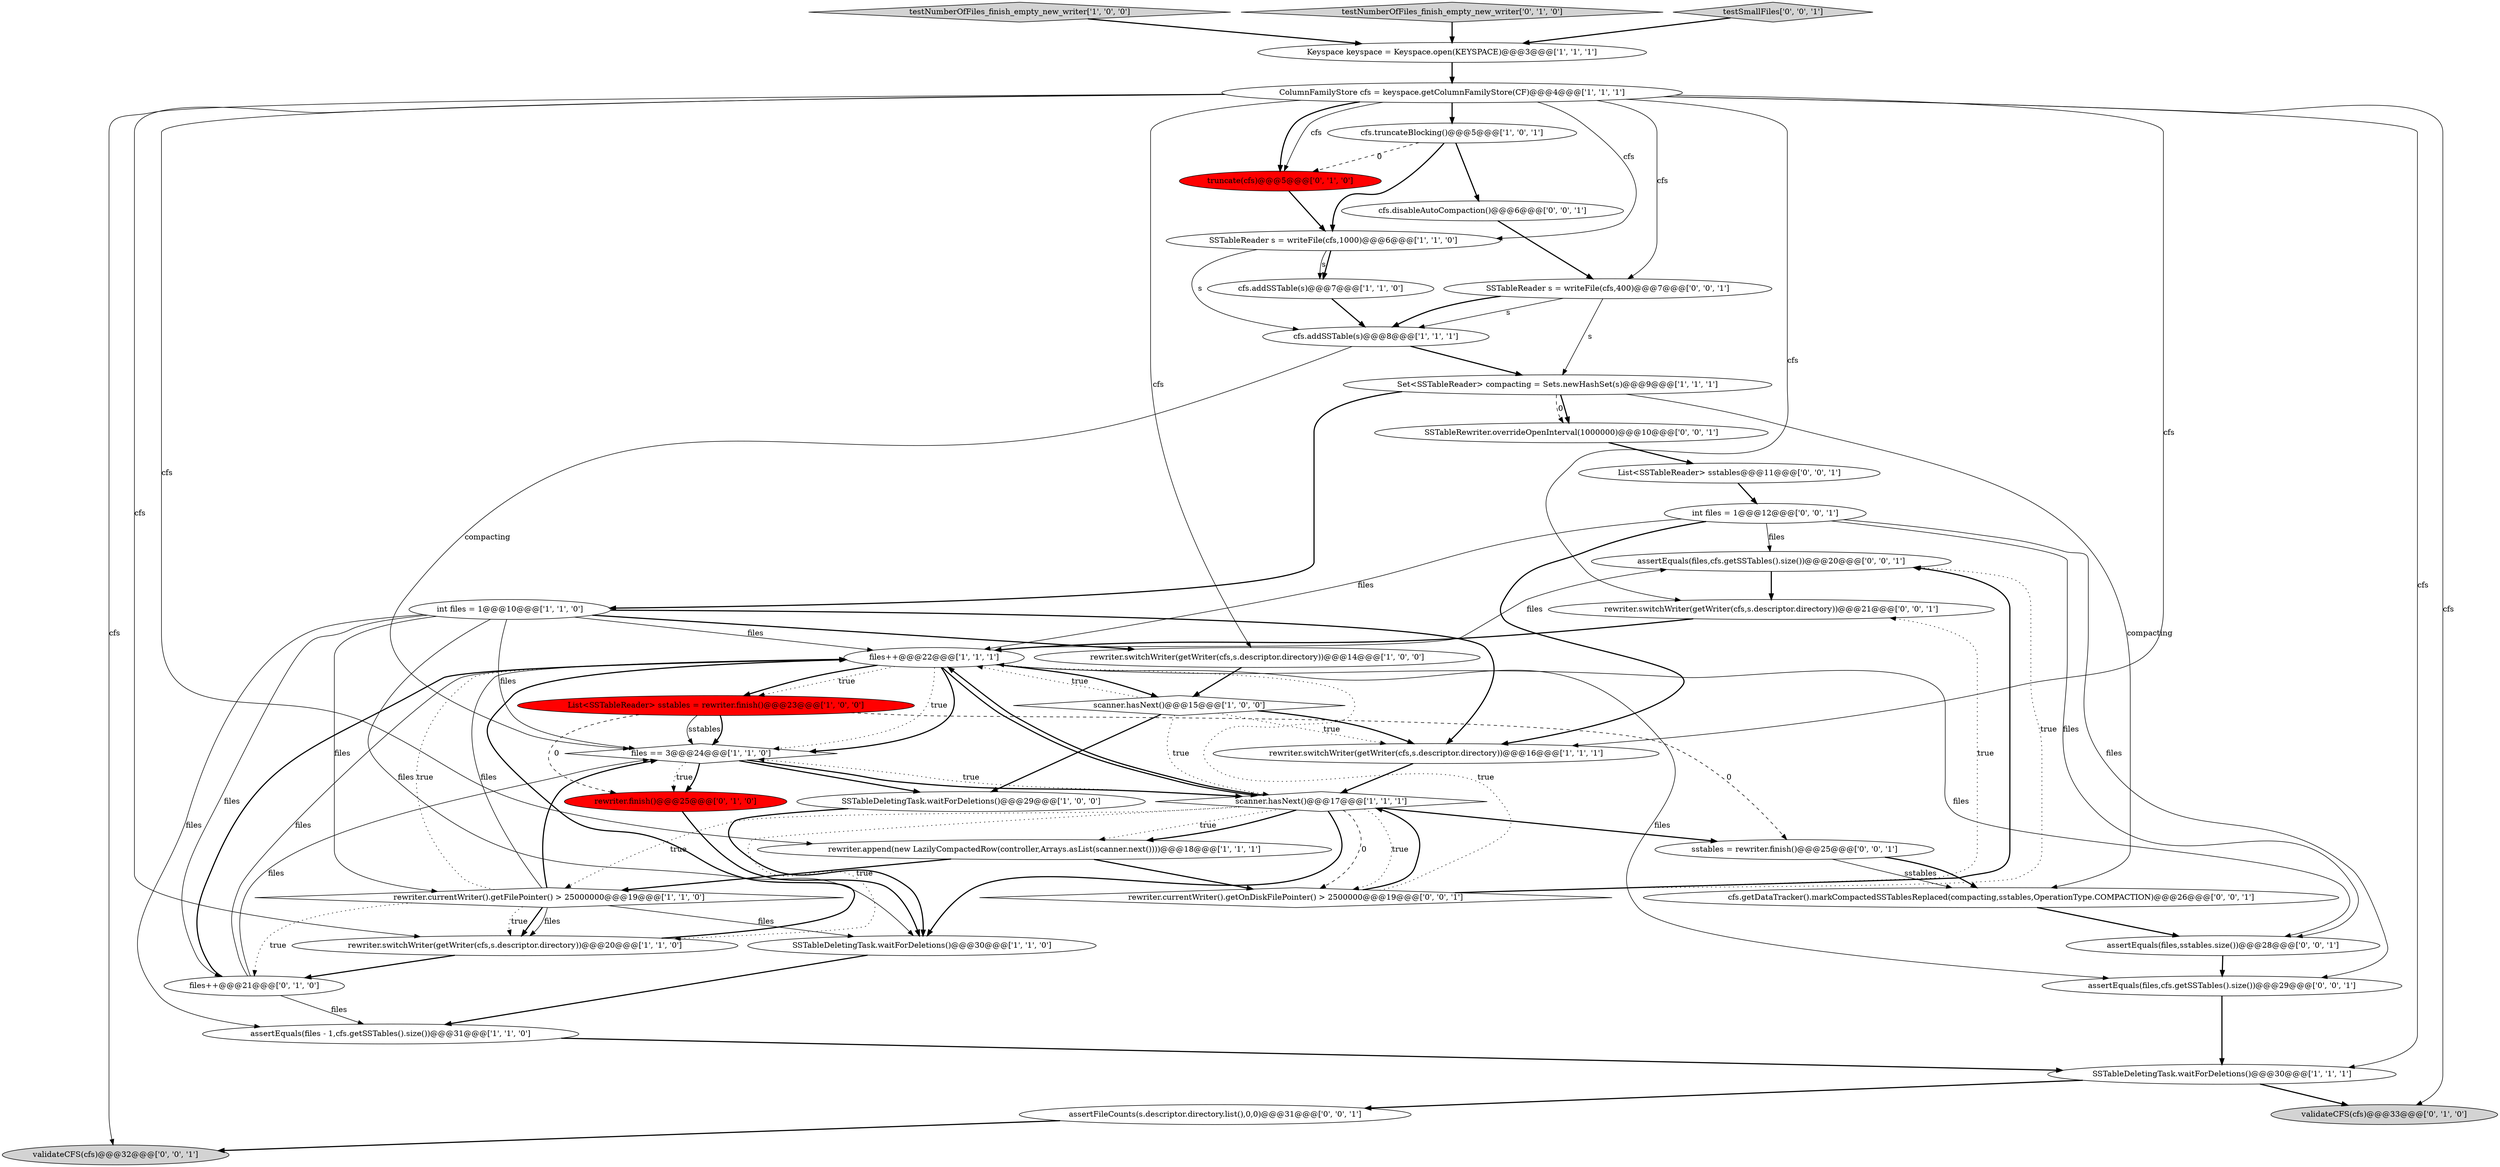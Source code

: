 digraph {
20 [style = filled, label = "Set<SSTableReader> compacting = Sets.newHashSet(s)@@@9@@@['1', '1', '1']", fillcolor = white, shape = ellipse image = "AAA0AAABBB1BBB"];
33 [style = filled, label = "SSTableRewriter.overrideOpenInterval(1000000)@@@10@@@['0', '0', '1']", fillcolor = white, shape = ellipse image = "AAA0AAABBB3BBB"];
15 [style = filled, label = "cfs.addSSTable(s)@@@7@@@['1', '1', '0']", fillcolor = white, shape = ellipse image = "AAA0AAABBB1BBB"];
4 [style = filled, label = "rewriter.currentWriter().getFilePointer() > 25000000@@@19@@@['1', '1', '0']", fillcolor = white, shape = diamond image = "AAA0AAABBB1BBB"];
11 [style = filled, label = "List<SSTableReader> sstables = rewriter.finish()@@@23@@@['1', '0', '0']", fillcolor = red, shape = ellipse image = "AAA1AAABBB1BBB"];
14 [style = filled, label = "rewriter.switchWriter(getWriter(cfs,s.descriptor.directory))@@@14@@@['1', '0', '0']", fillcolor = white, shape = ellipse image = "AAA0AAABBB1BBB"];
9 [style = filled, label = "cfs.addSSTable(s)@@@8@@@['1', '1', '1']", fillcolor = white, shape = ellipse image = "AAA0AAABBB1BBB"];
35 [style = filled, label = "sstables = rewriter.finish()@@@25@@@['0', '0', '1']", fillcolor = white, shape = ellipse image = "AAA0AAABBB3BBB"];
0 [style = filled, label = "scanner.hasNext()@@@15@@@['1', '0', '0']", fillcolor = white, shape = diamond image = "AAA0AAABBB1BBB"];
38 [style = filled, label = "List<SSTableReader> sstables@@@11@@@['0', '0', '1']", fillcolor = white, shape = ellipse image = "AAA0AAABBB3BBB"];
30 [style = filled, label = "cfs.getDataTracker().markCompactedSSTablesReplaced(compacting,sstables,OperationType.COMPACTION)@@@26@@@['0', '0', '1']", fillcolor = white, shape = ellipse image = "AAA0AAABBB3BBB"];
24 [style = filled, label = "files++@@@21@@@['0', '1', '0']", fillcolor = white, shape = ellipse image = "AAA0AAABBB2BBB"];
12 [style = filled, label = "files == 3@@@24@@@['1', '1', '0']", fillcolor = white, shape = diamond image = "AAA0AAABBB1BBB"];
31 [style = filled, label = "assertEquals(files,cfs.getSSTables().size())@@@20@@@['0', '0', '1']", fillcolor = white, shape = ellipse image = "AAA0AAABBB3BBB"];
1 [style = filled, label = "SSTableDeletingTask.waitForDeletions()@@@30@@@['1', '1', '1']", fillcolor = white, shape = ellipse image = "AAA0AAABBB1BBB"];
40 [style = filled, label = "rewriter.currentWriter().getOnDiskFilePointer() > 2500000@@@19@@@['0', '0', '1']", fillcolor = white, shape = diamond image = "AAA0AAABBB3BBB"];
18 [style = filled, label = "rewriter.switchWriter(getWriter(cfs,s.descriptor.directory))@@@20@@@['1', '1', '0']", fillcolor = white, shape = ellipse image = "AAA0AAABBB1BBB"];
2 [style = filled, label = "testNumberOfFiles_finish_empty_new_writer['1', '0', '0']", fillcolor = lightgray, shape = diamond image = "AAA0AAABBB1BBB"];
21 [style = filled, label = "files++@@@22@@@['1', '1', '1']", fillcolor = white, shape = ellipse image = "AAA0AAABBB1BBB"];
36 [style = filled, label = "assertEquals(files,cfs.getSSTables().size())@@@29@@@['0', '0', '1']", fillcolor = white, shape = ellipse image = "AAA0AAABBB3BBB"];
37 [style = filled, label = "assertFileCounts(s.descriptor.directory.list(),0,0)@@@31@@@['0', '0', '1']", fillcolor = white, shape = ellipse image = "AAA0AAABBB3BBB"];
39 [style = filled, label = "int files = 1@@@12@@@['0', '0', '1']", fillcolor = white, shape = ellipse image = "AAA0AAABBB3BBB"];
5 [style = filled, label = "cfs.truncateBlocking()@@@5@@@['1', '0', '1']", fillcolor = white, shape = ellipse image = "AAA0AAABBB1BBB"];
25 [style = filled, label = "rewriter.finish()@@@25@@@['0', '1', '0']", fillcolor = red, shape = ellipse image = "AAA1AAABBB2BBB"];
26 [style = filled, label = "truncate(cfs)@@@5@@@['0', '1', '0']", fillcolor = red, shape = ellipse image = "AAA1AAABBB2BBB"];
41 [style = filled, label = "validateCFS(cfs)@@@32@@@['0', '0', '1']", fillcolor = lightgray, shape = ellipse image = "AAA0AAABBB3BBB"];
7 [style = filled, label = "Keyspace keyspace = Keyspace.open(KEYSPACE)@@@3@@@['1', '1', '1']", fillcolor = white, shape = ellipse image = "AAA0AAABBB1BBB"];
16 [style = filled, label = "int files = 1@@@10@@@['1', '1', '0']", fillcolor = white, shape = ellipse image = "AAA0AAABBB1BBB"];
23 [style = filled, label = "testNumberOfFiles_finish_empty_new_writer['0', '1', '0']", fillcolor = lightgray, shape = diamond image = "AAA0AAABBB2BBB"];
22 [style = filled, label = "assertEquals(files - 1,cfs.getSSTables().size())@@@31@@@['1', '1', '0']", fillcolor = white, shape = ellipse image = "AAA0AAABBB1BBB"];
28 [style = filled, label = "testSmallFiles['0', '0', '1']", fillcolor = lightgray, shape = diamond image = "AAA0AAABBB3BBB"];
17 [style = filled, label = "ColumnFamilyStore cfs = keyspace.getColumnFamilyStore(CF)@@@4@@@['1', '1', '1']", fillcolor = white, shape = ellipse image = "AAA0AAABBB1BBB"];
34 [style = filled, label = "cfs.disableAutoCompaction()@@@6@@@['0', '0', '1']", fillcolor = white, shape = ellipse image = "AAA0AAABBB3BBB"];
27 [style = filled, label = "validateCFS(cfs)@@@33@@@['0', '1', '0']", fillcolor = lightgray, shape = ellipse image = "AAA0AAABBB2BBB"];
10 [style = filled, label = "rewriter.append(new LazilyCompactedRow(controller,Arrays.asList(scanner.next())))@@@18@@@['1', '1', '1']", fillcolor = white, shape = ellipse image = "AAA0AAABBB1BBB"];
32 [style = filled, label = "assertEquals(files,sstables.size())@@@28@@@['0', '0', '1']", fillcolor = white, shape = ellipse image = "AAA0AAABBB3BBB"];
19 [style = filled, label = "SSTableReader s = writeFile(cfs,1000)@@@6@@@['1', '1', '0']", fillcolor = white, shape = ellipse image = "AAA0AAABBB1BBB"];
42 [style = filled, label = "SSTableReader s = writeFile(cfs,400)@@@7@@@['0', '0', '1']", fillcolor = white, shape = ellipse image = "AAA0AAABBB3BBB"];
13 [style = filled, label = "SSTableDeletingTask.waitForDeletions()@@@30@@@['1', '1', '0']", fillcolor = white, shape = ellipse image = "AAA0AAABBB1BBB"];
6 [style = filled, label = "scanner.hasNext()@@@17@@@['1', '1', '1']", fillcolor = white, shape = diamond image = "AAA0AAABBB1BBB"];
3 [style = filled, label = "SSTableDeletingTask.waitForDeletions()@@@29@@@['1', '0', '0']", fillcolor = white, shape = ellipse image = "AAA0AAABBB1BBB"];
29 [style = filled, label = "rewriter.switchWriter(getWriter(cfs,s.descriptor.directory))@@@21@@@['0', '0', '1']", fillcolor = white, shape = ellipse image = "AAA0AAABBB3BBB"];
8 [style = filled, label = "rewriter.switchWriter(getWriter(cfs,s.descriptor.directory))@@@16@@@['1', '1', '1']", fillcolor = white, shape = ellipse image = "AAA0AAABBB1BBB"];
21->12 [style = dotted, label="true"];
4->18 [style = dotted, label="true"];
6->35 [style = bold, label=""];
40->6 [style = bold, label=""];
21->11 [style = dotted, label="true"];
21->36 [style = solid, label="files"];
42->9 [style = bold, label=""];
1->27 [style = bold, label=""];
40->31 [style = dotted, label="true"];
8->6 [style = bold, label=""];
0->6 [style = dotted, label="true"];
38->39 [style = bold, label=""];
42->20 [style = solid, label="s"];
5->34 [style = bold, label=""];
20->30 [style = solid, label="compacting"];
17->42 [style = solid, label="cfs"];
20->16 [style = bold, label=""];
17->29 [style = solid, label="cfs"];
0->21 [style = dotted, label="true"];
39->31 [style = solid, label="files"];
24->21 [style = bold, label=""];
6->18 [style = dotted, label="true"];
0->8 [style = bold, label=""];
24->22 [style = solid, label="files"];
39->32 [style = solid, label="files"];
16->14 [style = bold, label=""];
13->22 [style = bold, label=""];
40->31 [style = bold, label=""];
4->24 [style = dotted, label="true"];
19->15 [style = bold, label=""];
11->12 [style = solid, label="sstables"];
39->36 [style = solid, label="files"];
19->9 [style = solid, label="s"];
17->19 [style = solid, label="cfs"];
11->35 [style = dashed, label="0"];
0->3 [style = bold, label=""];
17->5 [style = bold, label=""];
21->0 [style = bold, label=""];
5->26 [style = dashed, label="0"];
39->8 [style = bold, label=""];
31->29 [style = bold, label=""];
17->26 [style = solid, label="cfs"];
4->18 [style = bold, label=""];
11->12 [style = bold, label=""];
34->42 [style = bold, label=""];
42->9 [style = solid, label="s"];
4->13 [style = solid, label="files"];
16->21 [style = solid, label="files"];
40->29 [style = dotted, label="true"];
17->1 [style = solid, label="cfs"];
0->8 [style = dotted, label="true"];
21->11 [style = bold, label=""];
4->18 [style = solid, label="files"];
15->9 [style = bold, label=""];
17->27 [style = solid, label="cfs"];
32->36 [style = bold, label=""];
17->10 [style = solid, label="cfs"];
23->7 [style = bold, label=""];
6->12 [style = dotted, label="true"];
20->33 [style = dashed, label="0"];
9->12 [style = solid, label="compacting"];
12->25 [style = dotted, label="true"];
6->40 [style = dotted, label="true"];
18->24 [style = bold, label=""];
7->17 [style = bold, label=""];
16->8 [style = bold, label=""];
17->8 [style = solid, label="cfs"];
6->21 [style = bold, label=""];
37->41 [style = bold, label=""];
30->32 [style = bold, label=""];
9->20 [style = bold, label=""];
21->31 [style = solid, label="files"];
6->40 [style = dashed, label="0"];
24->21 [style = solid, label="files"];
26->19 [style = bold, label=""];
29->21 [style = bold, label=""];
21->12 [style = bold, label=""];
6->10 [style = dotted, label="true"];
5->19 [style = bold, label=""];
4->21 [style = dotted, label="true"];
6->10 [style = bold, label=""];
6->13 [style = bold, label=""];
21->32 [style = solid, label="files"];
11->25 [style = dashed, label="0"];
35->30 [style = solid, label="sstables"];
10->40 [style = bold, label=""];
4->12 [style = bold, label=""];
16->22 [style = solid, label="files"];
12->3 [style = bold, label=""];
22->1 [style = bold, label=""];
18->21 [style = bold, label=""];
35->30 [style = bold, label=""];
19->15 [style = solid, label="s"];
1->37 [style = bold, label=""];
17->26 [style = bold, label=""];
16->24 [style = solid, label="files"];
21->6 [style = bold, label=""];
17->18 [style = solid, label="cfs"];
17->41 [style = solid, label="cfs"];
25->13 [style = bold, label=""];
39->21 [style = solid, label="files"];
17->14 [style = solid, label="cfs"];
40->21 [style = dotted, label="true"];
16->12 [style = solid, label="files"];
28->7 [style = bold, label=""];
12->6 [style = bold, label=""];
36->1 [style = bold, label=""];
20->33 [style = bold, label=""];
14->0 [style = bold, label=""];
16->4 [style = solid, label="files"];
6->4 [style = dotted, label="true"];
24->12 [style = solid, label="files"];
12->25 [style = bold, label=""];
10->4 [style = bold, label=""];
3->13 [style = bold, label=""];
33->38 [style = bold, label=""];
2->7 [style = bold, label=""];
16->13 [style = solid, label="files"];
4->21 [style = solid, label="files"];
}
